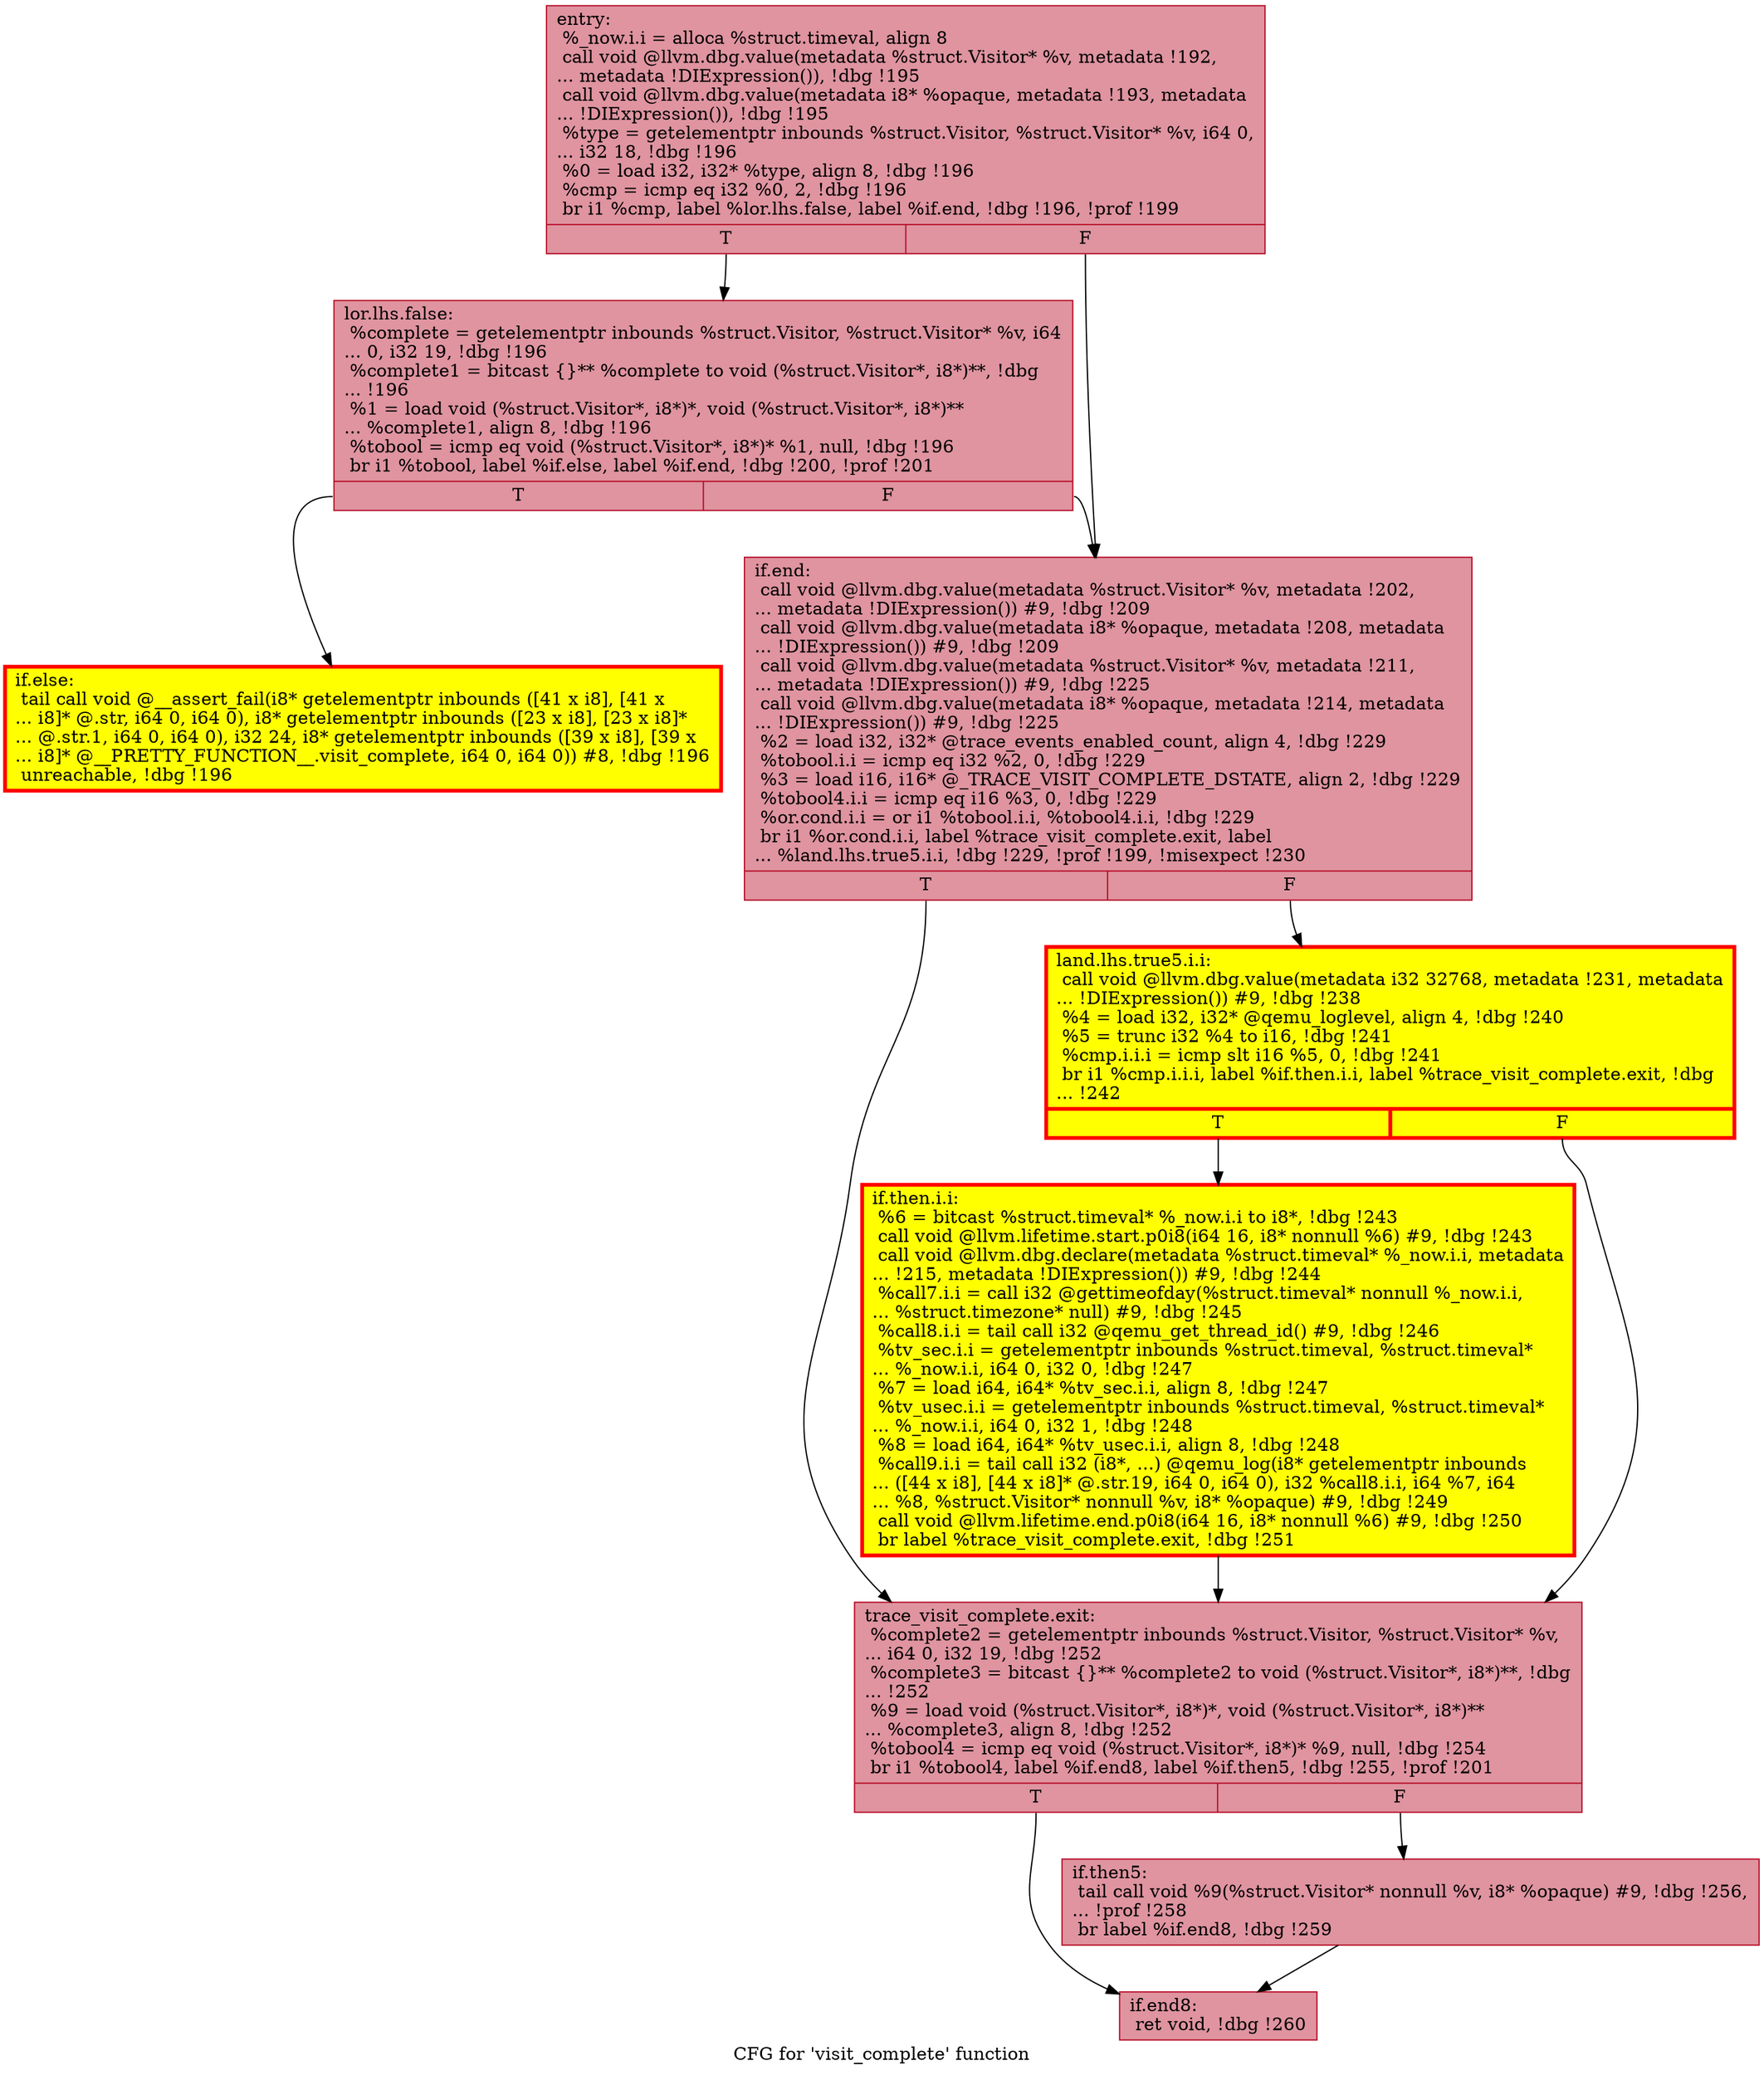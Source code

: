 digraph "CFG for 'visit_complete' function" {
	label="CFG for 'visit_complete' function";

	Node0x556642523d90 [shape=record,color="#b70d28ff", style=filled, fillcolor="#b70d2870",label="{entry:\l  %_now.i.i = alloca %struct.timeval, align 8\l  call void @llvm.dbg.value(metadata %struct.Visitor* %v, metadata !192,\l... metadata !DIExpression()), !dbg !195\l  call void @llvm.dbg.value(metadata i8* %opaque, metadata !193, metadata\l... !DIExpression()), !dbg !195\l  %type = getelementptr inbounds %struct.Visitor, %struct.Visitor* %v, i64 0,\l... i32 18, !dbg !196\l  %0 = load i32, i32* %type, align 8, !dbg !196\l  %cmp = icmp eq i32 %0, 2, !dbg !196\l  br i1 %cmp, label %lor.lhs.false, label %if.end, !dbg !196, !prof !199\l|{<s0>T|<s1>F}}"];
	Node0x556642523d90:s0 -> Node0x55664253f7d0;
	Node0x556642523d90:s1 -> Node0x55664253f730;
	Node0x55664253f7d0 [shape=record,color="#b70d28ff", style=filled, fillcolor="#b70d2870",label="{lor.lhs.false:                                    \l  %complete = getelementptr inbounds %struct.Visitor, %struct.Visitor* %v, i64\l... 0, i32 19, !dbg !196\l  %complete1 = bitcast \{\}** %complete to void (%struct.Visitor*, i8*)**, !dbg\l... !196\l  %1 = load void (%struct.Visitor*, i8*)*, void (%struct.Visitor*, i8*)**\l... %complete1, align 8, !dbg !196\l  %tobool = icmp eq void (%struct.Visitor*, i8*)* %1, null, !dbg !196\l  br i1 %tobool, label %if.else, label %if.end, !dbg !200, !prof !201\l|{<s0>T|<s1>F}}"];
	Node0x55664253f7d0:s0 -> Node0x55664253f780;
	Node0x55664253f7d0:s1 -> Node0x55664253f730;
	Node0x55664253f780 [shape=record,penwidth=3.0, style="filled", color="red", fillcolor="yellow",label="{if.else:                                          \l  tail call void @__assert_fail(i8* getelementptr inbounds ([41 x i8], [41 x\l... i8]* @.str, i64 0, i64 0), i8* getelementptr inbounds ([23 x i8], [23 x i8]*\l... @.str.1, i64 0, i64 0), i32 24, i8* getelementptr inbounds ([39 x i8], [39 x\l... i8]* @__PRETTY_FUNCTION__.visit_complete, i64 0, i64 0)) #8, !dbg !196\l  unreachable, !dbg !196\l}"];
	Node0x55664253f730 [shape=record,color="#b70d28ff", style=filled, fillcolor="#b70d2870",label="{if.end:                                           \l  call void @llvm.dbg.value(metadata %struct.Visitor* %v, metadata !202,\l... metadata !DIExpression()) #9, !dbg !209\l  call void @llvm.dbg.value(metadata i8* %opaque, metadata !208, metadata\l... !DIExpression()) #9, !dbg !209\l  call void @llvm.dbg.value(metadata %struct.Visitor* %v, metadata !211,\l... metadata !DIExpression()) #9, !dbg !225\l  call void @llvm.dbg.value(metadata i8* %opaque, metadata !214, metadata\l... !DIExpression()) #9, !dbg !225\l  %2 = load i32, i32* @trace_events_enabled_count, align 4, !dbg !229\l  %tobool.i.i = icmp eq i32 %2, 0, !dbg !229\l  %3 = load i16, i16* @_TRACE_VISIT_COMPLETE_DSTATE, align 2, !dbg !229\l  %tobool4.i.i = icmp eq i16 %3, 0, !dbg !229\l  %or.cond.i.i = or i1 %tobool.i.i, %tobool4.i.i, !dbg !229\l  br i1 %or.cond.i.i, label %trace_visit_complete.exit, label\l... %land.lhs.true5.i.i, !dbg !229, !prof !199, !misexpect !230\l|{<s0>T|<s1>F}}"];
	Node0x55664253f730:s0 -> Node0x55664256ff80;
	Node0x55664253f730:s1 -> Node0x556642590ff0;
	Node0x556642590ff0 [shape=record,penwidth=3.0, style="filled", color="red", fillcolor="yellow",label="{land.lhs.true5.i.i:                               \l  call void @llvm.dbg.value(metadata i32 32768, metadata !231, metadata\l... !DIExpression()) #9, !dbg !238\l  %4 = load i32, i32* @qemu_loglevel, align 4, !dbg !240\l  %5 = trunc i32 %4 to i16, !dbg !241\l  %cmp.i.i.i = icmp slt i16 %5, 0, !dbg !241\l  br i1 %cmp.i.i.i, label %if.then.i.i, label %trace_visit_complete.exit, !dbg\l... !242\l|{<s0>T|<s1>F}}"];
	Node0x556642590ff0:s0 -> Node0x556642579b20;
	Node0x556642590ff0:s1 -> Node0x55664256ff80;
	Node0x556642579b20 [shape=record,penwidth=3.0, style="filled", color="red", fillcolor="yellow",label="{if.then.i.i:                                      \l  %6 = bitcast %struct.timeval* %_now.i.i to i8*, !dbg !243\l  call void @llvm.lifetime.start.p0i8(i64 16, i8* nonnull %6) #9, !dbg !243\l  call void @llvm.dbg.declare(metadata %struct.timeval* %_now.i.i, metadata\l... !215, metadata !DIExpression()) #9, !dbg !244\l  %call7.i.i = call i32 @gettimeofday(%struct.timeval* nonnull %_now.i.i,\l... %struct.timezone* null) #9, !dbg !245\l  %call8.i.i = tail call i32 @qemu_get_thread_id() #9, !dbg !246\l  %tv_sec.i.i = getelementptr inbounds %struct.timeval, %struct.timeval*\l... %_now.i.i, i64 0, i32 0, !dbg !247\l  %7 = load i64, i64* %tv_sec.i.i, align 8, !dbg !247\l  %tv_usec.i.i = getelementptr inbounds %struct.timeval, %struct.timeval*\l... %_now.i.i, i64 0, i32 1, !dbg !248\l  %8 = load i64, i64* %tv_usec.i.i, align 8, !dbg !248\l  %call9.i.i = tail call i32 (i8*, ...) @qemu_log(i8* getelementptr inbounds\l... ([44 x i8], [44 x i8]* @.str.19, i64 0, i64 0), i32 %call8.i.i, i64 %7, i64\l... %8, %struct.Visitor* nonnull %v, i8* %opaque) #9, !dbg !249\l  call void @llvm.lifetime.end.p0i8(i64 16, i8* nonnull %6) #9, !dbg !250\l  br label %trace_visit_complete.exit, !dbg !251\l}"];
	Node0x556642579b20 -> Node0x55664256ff80;
	Node0x55664256ff80 [shape=record,color="#b70d28ff", style=filled, fillcolor="#b70d2870",label="{trace_visit_complete.exit:                        \l  %complete2 = getelementptr inbounds %struct.Visitor, %struct.Visitor* %v,\l... i64 0, i32 19, !dbg !252\l  %complete3 = bitcast \{\}** %complete2 to void (%struct.Visitor*, i8*)**, !dbg\l... !252\l  %9 = load void (%struct.Visitor*, i8*)*, void (%struct.Visitor*, i8*)**\l... %complete3, align 8, !dbg !252\l  %tobool4 = icmp eq void (%struct.Visitor*, i8*)* %9, null, !dbg !254\l  br i1 %tobool4, label %if.end8, label %if.then5, !dbg !255, !prof !201\l|{<s0>T|<s1>F}}"];
	Node0x55664256ff80:s0 -> Node0x556642542140;
	Node0x55664256ff80:s1 -> Node0x5566424f9d20;
	Node0x5566424f9d20 [shape=record,color="#b70d28ff", style=filled, fillcolor="#b70d2870",label="{if.then5:                                         \l  tail call void %9(%struct.Visitor* nonnull %v, i8* %opaque) #9, !dbg !256,\l... !prof !258\l  br label %if.end8, !dbg !259\l}"];
	Node0x5566424f9d20 -> Node0x556642542140;
	Node0x556642542140 [shape=record,color="#b70d28ff", style=filled, fillcolor="#b70d2870",label="{if.end8:                                          \l  ret void, !dbg !260\l}"];
}
